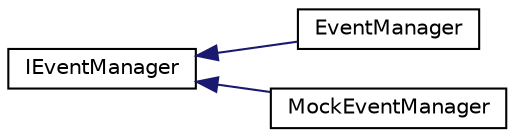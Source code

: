 digraph "Graphical Class Hierarchy"
{
 // LATEX_PDF_SIZE
  edge [fontname="Helvetica",fontsize="10",labelfontname="Helvetica",labelfontsize="10"];
  node [fontname="Helvetica",fontsize="10",shape=record];
  rankdir="LR";
  Node0 [label="IEventManager",height=0.2,width=0.4,color="black", fillcolor="white", style="filled",URL="$struct_i_event_manager.html",tooltip=" "];
  Node0 -> Node1 [dir="back",color="midnightblue",fontsize="10",style="solid",fontname="Helvetica"];
  Node1 [label="EventManager",height=0.2,width=0.4,color="black", fillcolor="white", style="filled",URL="$class_event_manager.html",tooltip=" "];
  Node0 -> Node2 [dir="back",color="midnightblue",fontsize="10",style="solid",fontname="Helvetica"];
  Node2 [label="MockEventManager",height=0.2,width=0.4,color="black", fillcolor="white", style="filled",URL="$struct_mock_event_manager.html",tooltip=" "];
}
